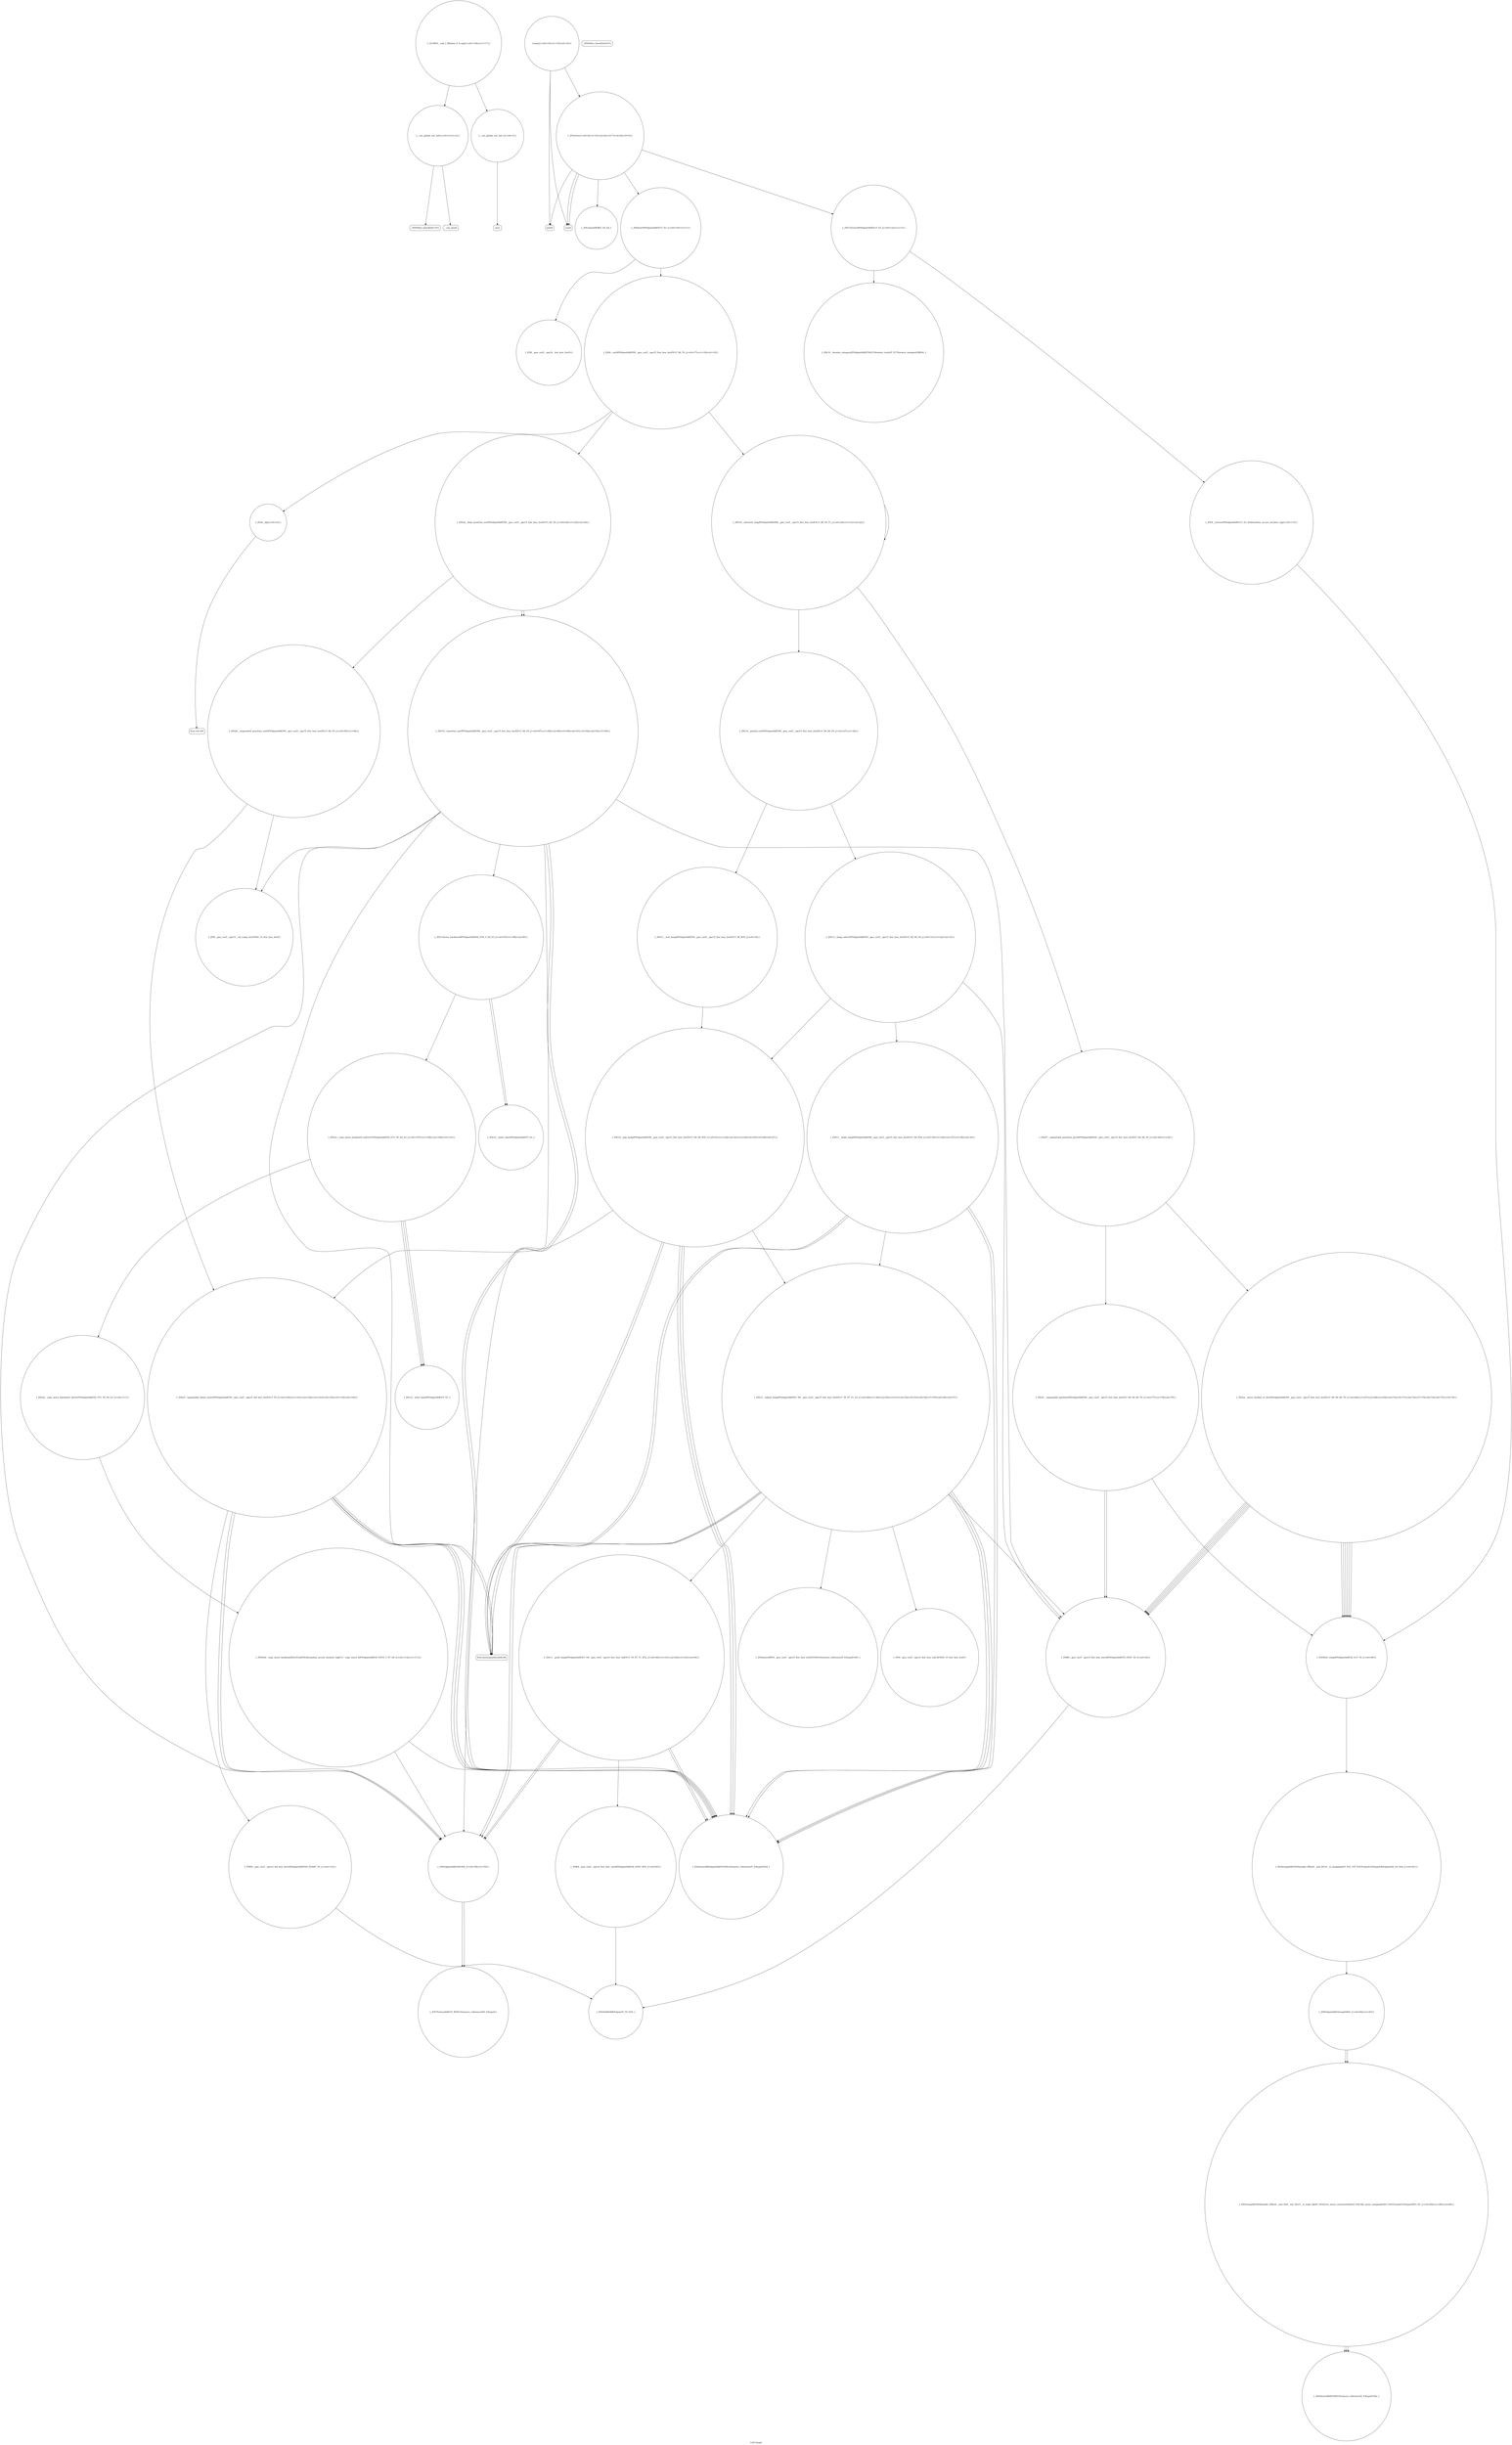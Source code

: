 digraph "Call Graph" {
	label="Call Graph";

	Node0x55ab75cb15b0 [shape=record,shape=circle,label="{__cxx_global_var_init|{<s0>1|<s1>2}}"];
	Node0x55ab75cb15b0:s0 -> Node0x55ab75cb1630[color=black];
	Node0x55ab75cb15b0:s1 -> Node0x55ab75e34670[color=black];
	Node0x55ab75e35b70 [shape=record,shape=circle,label="{_ZSt13move_backwardIPSt4pairIddES2_ET0_T_S4_S3_|{<s0>97|<s1>98|<s2>99}}"];
	Node0x55ab75e35b70:s0 -> Node0x55ab75e36d90[color=black];
	Node0x55ab75e35b70:s1 -> Node0x55ab75e36d90[color=black];
	Node0x55ab75e35b70:s2 -> Node0x55ab75e36d10[color=black];
	Node0x55ab75e34870 [shape=record,shape=Mrecord,label="{scanf}"];
	Node0x55ab75e36f10 [shape=record,shape=circle,label="{_ZNSt20__copy_move_backwardILb1ELb0ESt26random_access_iterator_tagE13__copy_move_bIPSt4pairIddES5_EET0_T_S7_S6_|{<s0>112|<s1>113}}"];
	Node0x55ab75e36f10:s0 -> Node0x55ab75e35170[color=black];
	Node0x55ab75e36f10:s1 -> Node0x55ab75e352f0[color=black];
	Node0x55ab75e34bf0 [shape=record,shape=circle,label="{_ZN9__gnu_cxx5__ops16__iter_less_iterEv}"];
	Node0x55ab75e34f70 [shape=record,shape=circle,label="{_ZSt11__sort_heapIPSt4pairIddEN9__gnu_cxx5__ops15_Iter_less_iterEEvT_S6_RT0_|{<s0>34}}"];
	Node0x55ab75e34f70:s0 -> Node0x55ab75e350f0[color=black];
	Node0x55ab75e352f0 [shape=record,shape=circle,label="{_ZNSt4pairIddEaSEOS0_|{<s0>58|<s1>59}}"];
	Node0x55ab75e352f0:s0 -> Node0x55ab75e354f0[color=black];
	Node0x55ab75e352f0:s1 -> Node0x55ab75e354f0[color=black];
	Node0x55ab75e35670 [shape=record,shape=circle,label="{_ZSt22__move_median_to_firstIPSt4pairIddEN9__gnu_cxx5__ops15_Iter_less_iterEEvT_S6_S6_S6_T0_|{<s0>66|<s1>67|<s2>68|<s3>69|<s4>70|<s5>71|<s6>72|<s7>73|<s8>74|<s9>75|<s10>76}}"];
	Node0x55ab75e35670:s0 -> Node0x55ab75e35070[color=black];
	Node0x55ab75e35670:s1 -> Node0x55ab75e35070[color=black];
	Node0x55ab75e35670:s2 -> Node0x55ab75e35770[color=black];
	Node0x55ab75e35670:s3 -> Node0x55ab75e35070[color=black];
	Node0x55ab75e35670:s4 -> Node0x55ab75e35770[color=black];
	Node0x55ab75e35670:s5 -> Node0x55ab75e35770[color=black];
	Node0x55ab75e35670:s6 -> Node0x55ab75e35070[color=black];
	Node0x55ab75e35670:s7 -> Node0x55ab75e35770[color=black];
	Node0x55ab75e35670:s8 -> Node0x55ab75e35070[color=black];
	Node0x55ab75e35670:s9 -> Node0x55ab75e35770[color=black];
	Node0x55ab75e35670:s10 -> Node0x55ab75e35770[color=black];
	Node0x55ab75e359f0 [shape=record,shape=Mrecord,label="{llvm.ctlz.i64}"];
	Node0x55ab75e346f0 [shape=record,shape=circle,label="{__cxx_global_var_init.1|{<s0>3}}"];
	Node0x55ab75e346f0:s0 -> Node0x55ab75e34770[color=black];
	Node0x55ab75e36d90 [shape=record,shape=circle,label="{_ZSt12__miter_baseIPSt4pairIddEET_S3_}"];
	Node0x55ab75e34a70 [shape=record,shape=Mrecord,label="{printf}"];
	Node0x55ab75e37110 [shape=record,shape=circle,label="{_GLOBAL__sub_I_Milanin_0_0.cpp|{<s0>116|<s1>117}}"];
	Node0x55ab75e37110:s0 -> Node0x55ab75cb15b0[color=black];
	Node0x55ab75e37110:s1 -> Node0x55ab75e346f0[color=black];
	Node0x55ab75e34df0 [shape=record,shape=circle,label="{_ZSt14__partial_sortIPSt4pairIddEN9__gnu_cxx5__ops15_Iter_less_iterEEvT_S6_S6_T0_|{<s0>27|<s1>28}}"];
	Node0x55ab75e34df0:s0 -> Node0x55ab75e34ef0[color=black];
	Node0x55ab75e34df0:s1 -> Node0x55ab75e34f70[color=black];
	Node0x55ab75e35170 [shape=record,shape=circle,label="{_ZSt4moveIRSt4pairIddEEONSt16remove_referenceIT_E4typeEOS4_}"];
	Node0x55ab75e354f0 [shape=record,shape=circle,label="{_ZSt7forwardIdEOT_RNSt16remove_referenceIS0_E4typeE}"];
	Node0x55ab75e35870 [shape=record,shape=circle,label="{_ZNSt4pairIddE4swapERS0_|{<s0>82|<s1>83}}"];
	Node0x55ab75e35870:s0 -> Node0x55ab75e358f0[color=black];
	Node0x55ab75e35870:s1 -> Node0x55ab75e358f0[color=black];
	Node0x55ab75cb1630 [shape=record,shape=Mrecord,label="{_ZNSt8ios_base4InitC1Ev}"];
	Node0x55ab75e35bf0 [shape=record,shape=circle,label="{_ZSt25__unguarded_linear_insertIPSt4pairIddEN9__gnu_cxx5__ops14_Val_less_iterEEvT_T0_|{<s0>100|<s1>101|<s2>102|<s3>103|<s4>104|<s5>105|<s6>106}}"];
	Node0x55ab75e35bf0:s0 -> Node0x55ab75e35170[color=black];
	Node0x55ab75e35bf0:s1 -> Node0x55ab75e351f0[color=black];
	Node0x55ab75e35bf0:s2 -> Node0x55ab75e36f90[color=black];
	Node0x55ab75e35bf0:s3 -> Node0x55ab75e35170[color=black];
	Node0x55ab75e35bf0:s4 -> Node0x55ab75e352f0[color=black];
	Node0x55ab75e35bf0:s5 -> Node0x55ab75e35170[color=black];
	Node0x55ab75e35bf0:s6 -> Node0x55ab75e352f0[color=black];
	Node0x55ab75e348f0 [shape=record,shape=circle,label="{_ZSt4sortIPSt4pairIddEEvT_S3_|{<s0>10|<s1>11}}"];
	Node0x55ab75e348f0:s0 -> Node0x55ab75e34bf0[color=black];
	Node0x55ab75e348f0:s1 -> Node0x55ab75e34b70[color=black];
	Node0x55ab75e36f90 [shape=record,shape=circle,label="{_ZNK9__gnu_cxx5__ops14_Val_less_iterclISt4pairIddEPS4_EEbRT_T0_|{<s0>114}}"];
	Node0x55ab75e36f90:s0 -> Node0x55ab75e355f0[color=black];
	Node0x55ab75e34c70 [shape=record,shape=circle,label="{_ZSt16__introsort_loopIPSt4pairIddElN9__gnu_cxx5__ops15_Iter_less_iterEEvT_S6_T0_T1_|{<s0>20|<s1>21|<s2>22}}"];
	Node0x55ab75e34c70:s0 -> Node0x55ab75e34df0[color=black];
	Node0x55ab75e34c70:s1 -> Node0x55ab75e34e70[color=black];
	Node0x55ab75e34c70:s2 -> Node0x55ab75e34c70[color=black];
	Node0x55ab75e34ff0 [shape=record,shape=circle,label="{_ZSt11__make_heapIPSt4pairIddEN9__gnu_cxx5__ops15_Iter_less_iterEEvT_S6_RT0_|{<s0>35|<s1>36|<s2>37|<s3>38|<s4>39}}"];
	Node0x55ab75e34ff0:s0 -> Node0x55ab75e35170[color=black];
	Node0x55ab75e34ff0:s1 -> Node0x55ab75e351f0[color=black];
	Node0x55ab75e34ff0:s2 -> Node0x55ab75e35170[color=black];
	Node0x55ab75e34ff0:s3 -> Node0x55ab75e351f0[color=black];
	Node0x55ab75e34ff0:s4 -> Node0x55ab75e35270[color=black];
	Node0x55ab75e35370 [shape=record,shape=circle,label="{_ZSt4moveIRN9__gnu_cxx5__ops15_Iter_less_iterEEONSt16remove_referenceIT_E4typeEOS5_}"];
	Node0x55ab75e356f0 [shape=record,shape=circle,label="{_ZSt21__unguarded_partitionIPSt4pairIddEN9__gnu_cxx5__ops15_Iter_less_iterEET_S6_S6_S6_T0_|{<s0>77|<s1>78|<s2>79}}"];
	Node0x55ab75e356f0:s0 -> Node0x55ab75e35070[color=black];
	Node0x55ab75e356f0:s1 -> Node0x55ab75e35070[color=black];
	Node0x55ab75e356f0:s2 -> Node0x55ab75e35770[color=black];
	Node0x55ab75e35a70 [shape=record,shape=circle,label="{_ZSt16__insertion_sortIPSt4pairIddEN9__gnu_cxx5__ops15_Iter_less_iterEEvT_S6_T0_|{<s0>87|<s1>88|<s2>89|<s3>90|<s4>91|<s5>92|<s6>93|<s7>94}}"];
	Node0x55ab75e35a70:s0 -> Node0x55ab75e35070[color=black];
	Node0x55ab75e35a70:s1 -> Node0x55ab75e35170[color=black];
	Node0x55ab75e35a70:s2 -> Node0x55ab75e351f0[color=black];
	Node0x55ab75e35a70:s3 -> Node0x55ab75e35b70[color=black];
	Node0x55ab75e35a70:s4 -> Node0x55ab75e35170[color=black];
	Node0x55ab75e35a70:s5 -> Node0x55ab75e352f0[color=black];
	Node0x55ab75e35a70:s6 -> Node0x55ab75e35c70[color=black];
	Node0x55ab75e35a70:s7 -> Node0x55ab75e35bf0[color=black];
	Node0x55ab75e34770 [shape=record,shape=Mrecord,label="{acos}"];
	Node0x55ab75e36e10 [shape=record,shape=circle,label="{_ZSt22__copy_move_backward_aILb1EPSt4pairIddES2_ET1_T0_S4_S3_|{<s0>111}}"];
	Node0x55ab75e36e10:s0 -> Node0x55ab75e36f10[color=black];
	Node0x55ab75e34af0 [shape=record,shape=circle,label="{main|{<s0>14|<s1>15|<s2>16}}"];
	Node0x55ab75e34af0:s0 -> Node0x55ab75e34870[color=black];
	Node0x55ab75e34af0:s1 -> Node0x55ab75e34a70[color=black];
	Node0x55ab75e34af0:s2 -> Node0x55ab75e347f0[color=black];
	Node0x55ab75e34e70 [shape=record,shape=circle,label="{_ZSt27__unguarded_partition_pivotIPSt4pairIddEN9__gnu_cxx5__ops15_Iter_less_iterEET_S6_S6_T0_|{<s0>29|<s1>30}}"];
	Node0x55ab75e34e70:s0 -> Node0x55ab75e35670[color=black];
	Node0x55ab75e34e70:s1 -> Node0x55ab75e356f0[color=black];
	Node0x55ab75e351f0 [shape=record,shape=Mrecord,label="{llvm.memcpy.p0i8.p0i8.i64}"];
	Node0x55ab75e35570 [shape=record,shape=circle,label="{_ZNK9__gnu_cxx5__ops14_Iter_less_valclIPSt4pairIddES4_EEbT_RT0_|{<s0>65}}"];
	Node0x55ab75e35570:s0 -> Node0x55ab75e355f0[color=black];
	Node0x55ab75e358f0 [shape=record,shape=circle,label="{_ZSt4swapIdENSt9enable_ifIXsr6__and_ISt6__not_ISt15__is_tuple_likeIT_EESt21is_move_constructibleIS3_ESt18is_move_assignableIS3_EEE5valueEvE4typeERS3_SC_|{<s0>84|<s1>85|<s2>86}}"];
	Node0x55ab75e358f0:s0 -> Node0x55ab75e35970[color=black];
	Node0x55ab75e358f0:s1 -> Node0x55ab75e35970[color=black];
	Node0x55ab75e358f0:s2 -> Node0x55ab75e35970[color=black];
	Node0x55ab75e345f0 [shape=record,shape=Mrecord,label="{_ZNSt8ios_base4InitD1Ev}"];
	Node0x55ab75e35c70 [shape=record,shape=circle,label="{_ZN9__gnu_cxx5__ops15__val_comp_iterENS0_15_Iter_less_iterE}"];
	Node0x55ab75e34970 [shape=record,shape=circle,label="{_ZSt7reverseIPSt4pairIddEEvT_S3_|{<s0>12|<s1>13}}"];
	Node0x55ab75e34970:s0 -> Node0x55ab75e37090[color=black];
	Node0x55ab75e34970:s1 -> Node0x55ab75e37010[color=black];
	Node0x55ab75e37010 [shape=record,shape=circle,label="{_ZSt9__reverseIPSt4pairIddEEvT_S3_St26random_access_iterator_tag|{<s0>115}}"];
	Node0x55ab75e37010:s0 -> Node0x55ab75e35770[color=black];
	Node0x55ab75e34cf0 [shape=record,shape=circle,label="{_ZSt4__lgl|{<s0>23}}"];
	Node0x55ab75e34cf0:s0 -> Node0x55ab75e359f0[color=black];
	Node0x55ab75e35070 [shape=record,shape=circle,label="{_ZNK9__gnu_cxx5__ops15_Iter_less_iterclIPSt4pairIddES5_EEbT_T0_|{<s0>40}}"];
	Node0x55ab75e35070:s0 -> Node0x55ab75e355f0[color=black];
	Node0x55ab75e353f0 [shape=record,shape=circle,label="{_ZN9__gnu_cxx5__ops14_Iter_less_valC2ENS0_15_Iter_less_iterE}"];
	Node0x55ab75e35770 [shape=record,shape=circle,label="{_ZSt9iter_swapIPSt4pairIddES2_EvT_T0_|{<s0>80}}"];
	Node0x55ab75e35770:s0 -> Node0x55ab75e357f0[color=black];
	Node0x55ab75e35af0 [shape=record,shape=circle,label="{_ZSt26__unguarded_insertion_sortIPSt4pairIddEN9__gnu_cxx5__ops15_Iter_less_iterEEvT_S6_T0_|{<s0>95|<s1>96}}"];
	Node0x55ab75e35af0:s0 -> Node0x55ab75e35c70[color=black];
	Node0x55ab75e35af0:s1 -> Node0x55ab75e35bf0[color=black];
	Node0x55ab75e347f0 [shape=record,shape=circle,label="{_Z5solvev|{<s0>4|<s1>5|<s2>6|<s3>7|<s4>8|<s5>9}}"];
	Node0x55ab75e347f0:s0 -> Node0x55ab75e34870[color=black];
	Node0x55ab75e347f0:s1 -> Node0x55ab75e34870[color=black];
	Node0x55ab75e347f0:s2 -> Node0x55ab75e348f0[color=black];
	Node0x55ab75e347f0:s3 -> Node0x55ab75e34970[color=black];
	Node0x55ab75e347f0:s4 -> Node0x55ab75e349f0[color=black];
	Node0x55ab75e347f0:s5 -> Node0x55ab75e34a70[color=black];
	Node0x55ab75e36e90 [shape=record,shape=circle,label="{_ZSt12__niter_baseIPSt4pairIddEET_S3_}"];
	Node0x55ab75e34b70 [shape=record,shape=circle,label="{_ZSt6__sortIPSt4pairIddEN9__gnu_cxx5__ops15_Iter_less_iterEEvT_S6_T0_|{<s0>17|<s1>18|<s2>19}}"];
	Node0x55ab75e34b70:s0 -> Node0x55ab75e34cf0[color=black];
	Node0x55ab75e34b70:s1 -> Node0x55ab75e34c70[color=black];
	Node0x55ab75e34b70:s2 -> Node0x55ab75e34d70[color=black];
	Node0x55ab75e34ef0 [shape=record,shape=circle,label="{_ZSt13__heap_selectIPSt4pairIddEN9__gnu_cxx5__ops15_Iter_less_iterEEvT_S6_S6_T0_|{<s0>31|<s1>32|<s2>33}}"];
	Node0x55ab75e34ef0:s0 -> Node0x55ab75e34ff0[color=black];
	Node0x55ab75e34ef0:s1 -> Node0x55ab75e35070[color=black];
	Node0x55ab75e34ef0:s2 -> Node0x55ab75e350f0[color=black];
	Node0x55ab75e35270 [shape=record,shape=circle,label="{_ZSt13__adjust_heapIPSt4pairIddElS1_N9__gnu_cxx5__ops15_Iter_less_iterEEvT_T0_S7_T1_T2_|{<s0>48|<s1>49|<s2>50|<s3>51|<s4>52|<s5>53|<s6>54|<s7>55|<s8>56|<s9>57}}"];
	Node0x55ab75e35270:s0 -> Node0x55ab75e35070[color=black];
	Node0x55ab75e35270:s1 -> Node0x55ab75e35170[color=black];
	Node0x55ab75e35270:s2 -> Node0x55ab75e352f0[color=black];
	Node0x55ab75e35270:s3 -> Node0x55ab75e35170[color=black];
	Node0x55ab75e35270:s4 -> Node0x55ab75e352f0[color=black];
	Node0x55ab75e35270:s5 -> Node0x55ab75e35370[color=black];
	Node0x55ab75e35270:s6 -> Node0x55ab75e353f0[color=black];
	Node0x55ab75e35270:s7 -> Node0x55ab75e35170[color=black];
	Node0x55ab75e35270:s8 -> Node0x55ab75e351f0[color=black];
	Node0x55ab75e35270:s9 -> Node0x55ab75e35470[color=black];
	Node0x55ab75e355f0 [shape=record,shape=circle,label="{_ZStltIddEbRKSt4pairIT_T0_ES5_}"];
	Node0x55ab75e35970 [shape=record,shape=circle,label="{_ZSt4moveIRdEONSt16remove_referenceIT_E4typeEOS2_}"];
	Node0x55ab75e34670 [shape=record,shape=Mrecord,label="{__cxa_atexit}"];
	Node0x55ab75e36d10 [shape=record,shape=circle,label="{_ZSt23__copy_move_backward_a2ILb1EPSt4pairIddES2_ET1_T0_S4_S3_|{<s0>107|<s1>108|<s2>109|<s3>110}}"];
	Node0x55ab75e36d10:s0 -> Node0x55ab75e36e90[color=black];
	Node0x55ab75e36d10:s1 -> Node0x55ab75e36e90[color=black];
	Node0x55ab75e36d10:s2 -> Node0x55ab75e36e90[color=black];
	Node0x55ab75e36d10:s3 -> Node0x55ab75e36e10[color=black];
	Node0x55ab75e349f0 [shape=record,shape=circle,label="{_ZSt3maxIdERKT_S2_S2_}"];
	Node0x55ab75e37090 [shape=record,shape=circle,label="{_ZSt19__iterator_categoryIPSt4pairIddEENSt15iterator_traitsIT_E17iterator_categoryERKS4_}"];
	Node0x55ab75e34d70 [shape=record,shape=circle,label="{_ZSt22__final_insertion_sortIPSt4pairIddEN9__gnu_cxx5__ops15_Iter_less_iterEEvT_S6_T0_|{<s0>24|<s1>25|<s2>26}}"];
	Node0x55ab75e34d70:s0 -> Node0x55ab75e35a70[color=black];
	Node0x55ab75e34d70:s1 -> Node0x55ab75e35af0[color=black];
	Node0x55ab75e34d70:s2 -> Node0x55ab75e35a70[color=black];
	Node0x55ab75e350f0 [shape=record,shape=circle,label="{_ZSt10__pop_heapIPSt4pairIddEN9__gnu_cxx5__ops15_Iter_less_iterEEvT_S6_S6_RT0_|{<s0>41|<s1>42|<s2>43|<s3>44|<s4>45|<s5>46|<s6>47}}"];
	Node0x55ab75e350f0:s0 -> Node0x55ab75e35170[color=black];
	Node0x55ab75e350f0:s1 -> Node0x55ab75e351f0[color=black];
	Node0x55ab75e350f0:s2 -> Node0x55ab75e35170[color=black];
	Node0x55ab75e350f0:s3 -> Node0x55ab75e352f0[color=black];
	Node0x55ab75e350f0:s4 -> Node0x55ab75e35170[color=black];
	Node0x55ab75e350f0:s5 -> Node0x55ab75e351f0[color=black];
	Node0x55ab75e350f0:s6 -> Node0x55ab75e35270[color=black];
	Node0x55ab75e35470 [shape=record,shape=circle,label="{_ZSt11__push_heapIPSt4pairIddElS1_N9__gnu_cxx5__ops14_Iter_less_valEEvT_T0_S7_T1_RT2_|{<s0>60|<s1>61|<s2>62|<s3>63|<s4>64}}"];
	Node0x55ab75e35470:s0 -> Node0x55ab75e35570[color=black];
	Node0x55ab75e35470:s1 -> Node0x55ab75e35170[color=black];
	Node0x55ab75e35470:s2 -> Node0x55ab75e352f0[color=black];
	Node0x55ab75e35470:s3 -> Node0x55ab75e35170[color=black];
	Node0x55ab75e35470:s4 -> Node0x55ab75e352f0[color=black];
	Node0x55ab75e357f0 [shape=record,shape=circle,label="{_ZSt4swapIddENSt9enable_ifIXsr6__and_ISt14__is_swappableIT_ES1_IT0_EEE5valueEvE4typeERSt4pairIS2_S4_ESA_|{<s0>81}}"];
	Node0x55ab75e357f0:s0 -> Node0x55ab75e35870[color=black];
}
